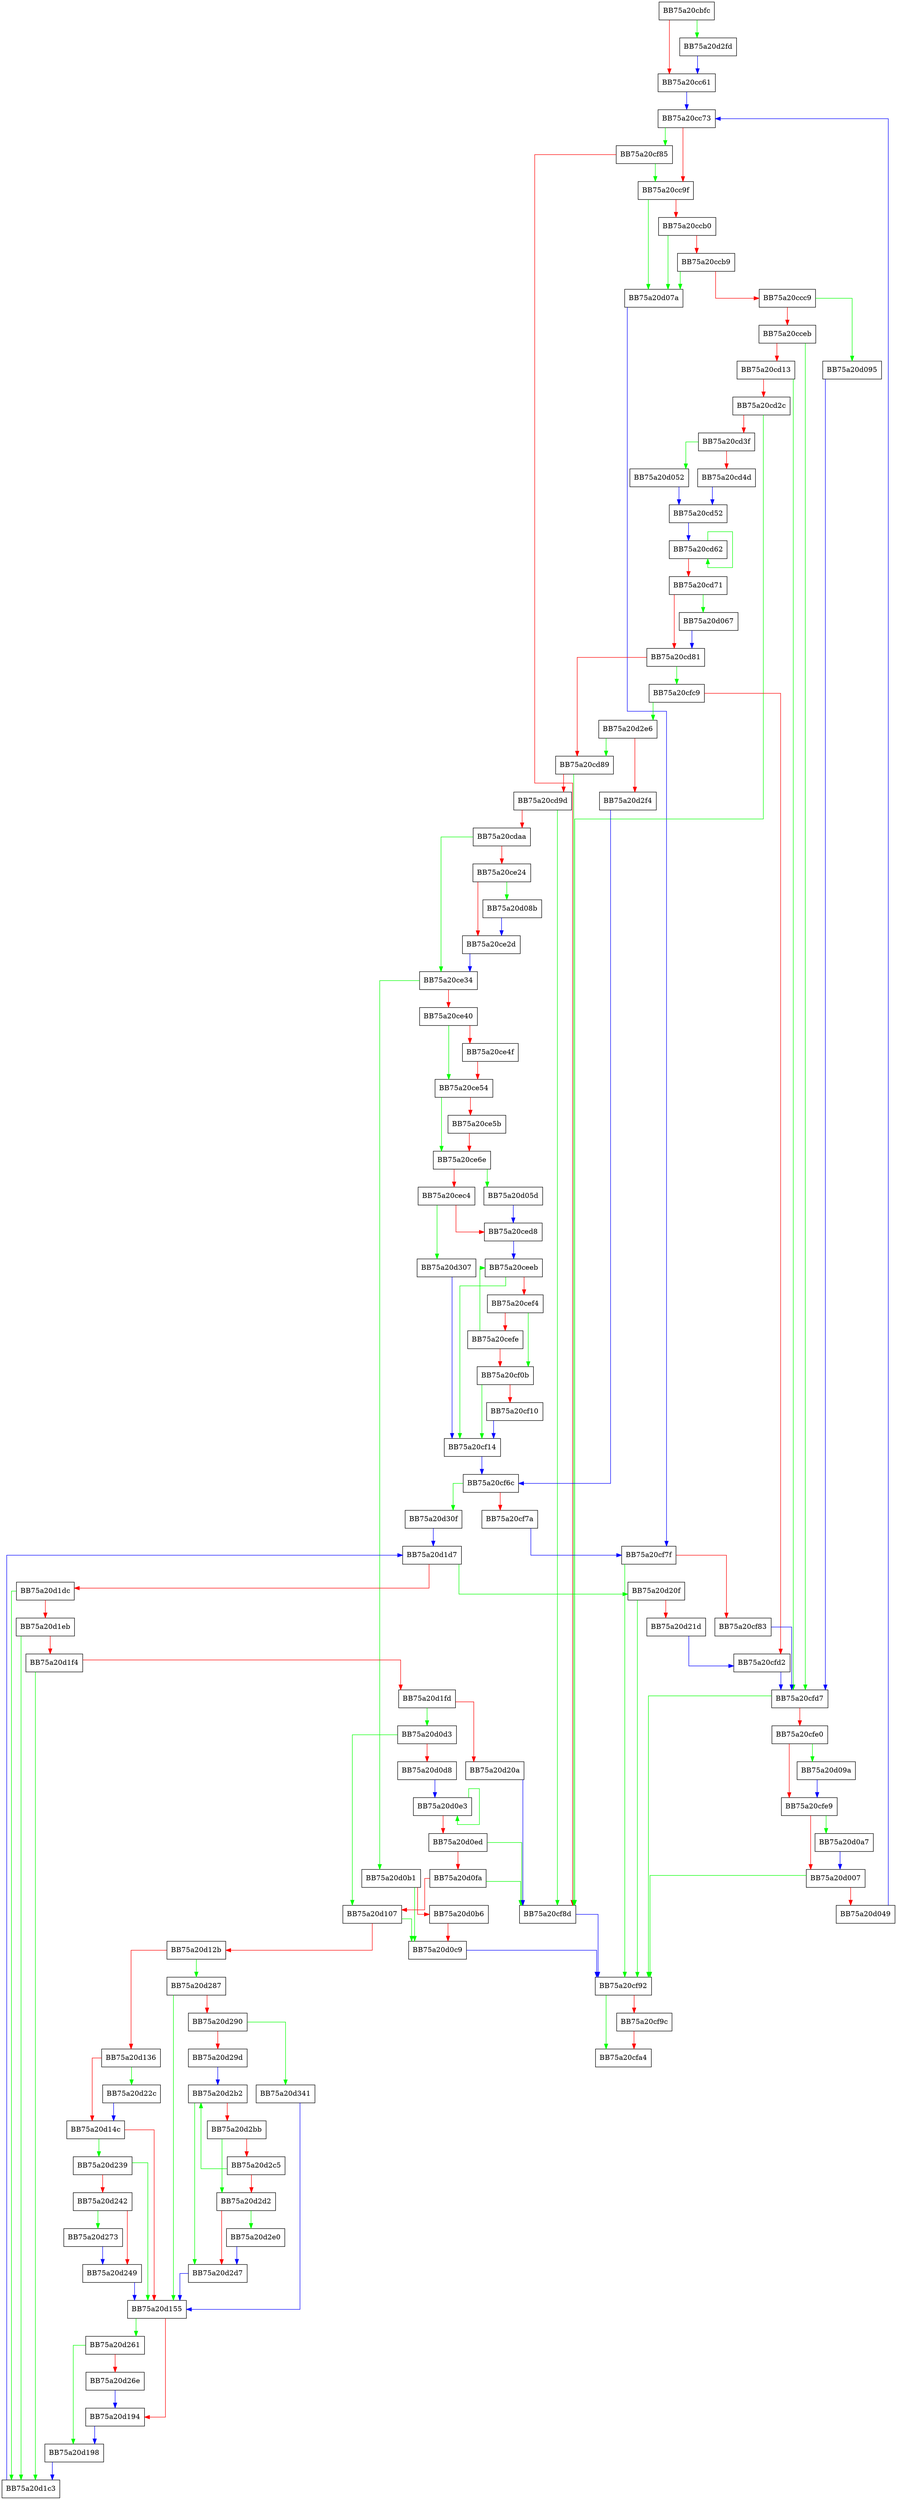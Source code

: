 digraph BuildStreamList {
  node [shape="box"];
  graph [splines=ortho];
  BB75a20cbfc -> BB75a20d2fd [color="green"];
  BB75a20cbfc -> BB75a20cc61 [color="red"];
  BB75a20cc61 -> BB75a20cc73 [color="blue"];
  BB75a20cc73 -> BB75a20cf85 [color="green"];
  BB75a20cc73 -> BB75a20cc9f [color="red"];
  BB75a20cc9f -> BB75a20d07a [color="green"];
  BB75a20cc9f -> BB75a20ccb0 [color="red"];
  BB75a20ccb0 -> BB75a20d07a [color="green"];
  BB75a20ccb0 -> BB75a20ccb9 [color="red"];
  BB75a20ccb9 -> BB75a20d07a [color="green"];
  BB75a20ccb9 -> BB75a20ccc9 [color="red"];
  BB75a20ccc9 -> BB75a20d095 [color="green"];
  BB75a20ccc9 -> BB75a20cceb [color="red"];
  BB75a20cceb -> BB75a20cfd7 [color="green"];
  BB75a20cceb -> BB75a20cd13 [color="red"];
  BB75a20cd13 -> BB75a20cfd7 [color="green"];
  BB75a20cd13 -> BB75a20cd2c [color="red"];
  BB75a20cd2c -> BB75a20cf8d [color="green"];
  BB75a20cd2c -> BB75a20cd3f [color="red"];
  BB75a20cd3f -> BB75a20d052 [color="green"];
  BB75a20cd3f -> BB75a20cd4d [color="red"];
  BB75a20cd4d -> BB75a20cd52 [color="blue"];
  BB75a20cd52 -> BB75a20cd62 [color="blue"];
  BB75a20cd62 -> BB75a20cd62 [color="green"];
  BB75a20cd62 -> BB75a20cd71 [color="red"];
  BB75a20cd71 -> BB75a20d067 [color="green"];
  BB75a20cd71 -> BB75a20cd81 [color="red"];
  BB75a20cd81 -> BB75a20cfc9 [color="green"];
  BB75a20cd81 -> BB75a20cd89 [color="red"];
  BB75a20cd89 -> BB75a20cf8d [color="green"];
  BB75a20cd89 -> BB75a20cd9d [color="red"];
  BB75a20cd9d -> BB75a20cf8d [color="green"];
  BB75a20cd9d -> BB75a20cdaa [color="red"];
  BB75a20cdaa -> BB75a20ce34 [color="green"];
  BB75a20cdaa -> BB75a20ce24 [color="red"];
  BB75a20ce24 -> BB75a20d08b [color="green"];
  BB75a20ce24 -> BB75a20ce2d [color="red"];
  BB75a20ce2d -> BB75a20ce34 [color="blue"];
  BB75a20ce34 -> BB75a20d0b1 [color="green"];
  BB75a20ce34 -> BB75a20ce40 [color="red"];
  BB75a20ce40 -> BB75a20ce54 [color="green"];
  BB75a20ce40 -> BB75a20ce4f [color="red"];
  BB75a20ce4f -> BB75a20ce54 [color="red"];
  BB75a20ce54 -> BB75a20ce6e [color="green"];
  BB75a20ce54 -> BB75a20ce5b [color="red"];
  BB75a20ce5b -> BB75a20ce6e [color="red"];
  BB75a20ce6e -> BB75a20d05d [color="green"];
  BB75a20ce6e -> BB75a20cec4 [color="red"];
  BB75a20cec4 -> BB75a20d307 [color="green"];
  BB75a20cec4 -> BB75a20ced8 [color="red"];
  BB75a20ced8 -> BB75a20ceeb [color="blue"];
  BB75a20ceeb -> BB75a20cf14 [color="green"];
  BB75a20ceeb -> BB75a20cef4 [color="red"];
  BB75a20cef4 -> BB75a20cf0b [color="green"];
  BB75a20cef4 -> BB75a20cefe [color="red"];
  BB75a20cefe -> BB75a20ceeb [color="green"];
  BB75a20cefe -> BB75a20cf0b [color="red"];
  BB75a20cf0b -> BB75a20cf14 [color="green"];
  BB75a20cf0b -> BB75a20cf10 [color="red"];
  BB75a20cf10 -> BB75a20cf14 [color="blue"];
  BB75a20cf14 -> BB75a20cf6c [color="blue"];
  BB75a20cf6c -> BB75a20d30f [color="green"];
  BB75a20cf6c -> BB75a20cf7a [color="red"];
  BB75a20cf7a -> BB75a20cf7f [color="blue"];
  BB75a20cf7f -> BB75a20cf92 [color="green"];
  BB75a20cf7f -> BB75a20cf83 [color="red"];
  BB75a20cf83 -> BB75a20cfd7 [color="blue"];
  BB75a20cf85 -> BB75a20cc9f [color="green"];
  BB75a20cf85 -> BB75a20cf8d [color="red"];
  BB75a20cf8d -> BB75a20cf92 [color="blue"];
  BB75a20cf92 -> BB75a20cfa4 [color="green"];
  BB75a20cf92 -> BB75a20cf9c [color="red"];
  BB75a20cf9c -> BB75a20cfa4 [color="red"];
  BB75a20cfc9 -> BB75a20d2e6 [color="green"];
  BB75a20cfc9 -> BB75a20cfd2 [color="red"];
  BB75a20cfd2 -> BB75a20cfd7 [color="blue"];
  BB75a20cfd7 -> BB75a20cf92 [color="green"];
  BB75a20cfd7 -> BB75a20cfe0 [color="red"];
  BB75a20cfe0 -> BB75a20d09a [color="green"];
  BB75a20cfe0 -> BB75a20cfe9 [color="red"];
  BB75a20cfe9 -> BB75a20d0a7 [color="green"];
  BB75a20cfe9 -> BB75a20d007 [color="red"];
  BB75a20d007 -> BB75a20cf92 [color="green"];
  BB75a20d007 -> BB75a20d049 [color="red"];
  BB75a20d049 -> BB75a20cc73 [color="blue"];
  BB75a20d052 -> BB75a20cd52 [color="blue"];
  BB75a20d05d -> BB75a20ced8 [color="blue"];
  BB75a20d067 -> BB75a20cd81 [color="blue"];
  BB75a20d07a -> BB75a20cf7f [color="blue"];
  BB75a20d08b -> BB75a20ce2d [color="blue"];
  BB75a20d095 -> BB75a20cfd7 [color="blue"];
  BB75a20d09a -> BB75a20cfe9 [color="blue"];
  BB75a20d0a7 -> BB75a20d007 [color="blue"];
  BB75a20d0b1 -> BB75a20d0c9 [color="green"];
  BB75a20d0b1 -> BB75a20d0b6 [color="red"];
  BB75a20d0b6 -> BB75a20d0c9 [color="red"];
  BB75a20d0c9 -> BB75a20cf92 [color="blue"];
  BB75a20d0d3 -> BB75a20d107 [color="green"];
  BB75a20d0d3 -> BB75a20d0d8 [color="red"];
  BB75a20d0d8 -> BB75a20d0e3 [color="blue"];
  BB75a20d0e3 -> BB75a20d0e3 [color="green"];
  BB75a20d0e3 -> BB75a20d0ed [color="red"];
  BB75a20d0ed -> BB75a20cf8d [color="green"];
  BB75a20d0ed -> BB75a20d0fa [color="red"];
  BB75a20d0fa -> BB75a20cf8d [color="green"];
  BB75a20d0fa -> BB75a20d107 [color="red"];
  BB75a20d107 -> BB75a20d0c9 [color="green"];
  BB75a20d107 -> BB75a20d12b [color="red"];
  BB75a20d12b -> BB75a20d287 [color="green"];
  BB75a20d12b -> BB75a20d136 [color="red"];
  BB75a20d136 -> BB75a20d22c [color="green"];
  BB75a20d136 -> BB75a20d14c [color="red"];
  BB75a20d14c -> BB75a20d239 [color="green"];
  BB75a20d14c -> BB75a20d155 [color="red"];
  BB75a20d155 -> BB75a20d261 [color="green"];
  BB75a20d155 -> BB75a20d194 [color="red"];
  BB75a20d194 -> BB75a20d198 [color="blue"];
  BB75a20d198 -> BB75a20d1c3 [color="blue"];
  BB75a20d1c3 -> BB75a20d1d7 [color="blue"];
  BB75a20d1d7 -> BB75a20d20f [color="green"];
  BB75a20d1d7 -> BB75a20d1dc [color="red"];
  BB75a20d1dc -> BB75a20d1c3 [color="green"];
  BB75a20d1dc -> BB75a20d1eb [color="red"];
  BB75a20d1eb -> BB75a20d1c3 [color="green"];
  BB75a20d1eb -> BB75a20d1f4 [color="red"];
  BB75a20d1f4 -> BB75a20d1c3 [color="green"];
  BB75a20d1f4 -> BB75a20d1fd [color="red"];
  BB75a20d1fd -> BB75a20d0d3 [color="green"];
  BB75a20d1fd -> BB75a20d20a [color="red"];
  BB75a20d20a -> BB75a20cf8d [color="blue"];
  BB75a20d20f -> BB75a20cf92 [color="green"];
  BB75a20d20f -> BB75a20d21d [color="red"];
  BB75a20d21d -> BB75a20cfd2 [color="blue"];
  BB75a20d22c -> BB75a20d14c [color="blue"];
  BB75a20d239 -> BB75a20d155 [color="green"];
  BB75a20d239 -> BB75a20d242 [color="red"];
  BB75a20d242 -> BB75a20d273 [color="green"];
  BB75a20d242 -> BB75a20d249 [color="red"];
  BB75a20d249 -> BB75a20d155 [color="blue"];
  BB75a20d261 -> BB75a20d198 [color="green"];
  BB75a20d261 -> BB75a20d26e [color="red"];
  BB75a20d26e -> BB75a20d194 [color="blue"];
  BB75a20d273 -> BB75a20d249 [color="blue"];
  BB75a20d287 -> BB75a20d155 [color="green"];
  BB75a20d287 -> BB75a20d290 [color="red"];
  BB75a20d290 -> BB75a20d341 [color="green"];
  BB75a20d290 -> BB75a20d29d [color="red"];
  BB75a20d29d -> BB75a20d2b2 [color="blue"];
  BB75a20d2b2 -> BB75a20d2d7 [color="green"];
  BB75a20d2b2 -> BB75a20d2bb [color="red"];
  BB75a20d2bb -> BB75a20d2d2 [color="green"];
  BB75a20d2bb -> BB75a20d2c5 [color="red"];
  BB75a20d2c5 -> BB75a20d2b2 [color="green"];
  BB75a20d2c5 -> BB75a20d2d2 [color="red"];
  BB75a20d2d2 -> BB75a20d2e0 [color="green"];
  BB75a20d2d2 -> BB75a20d2d7 [color="red"];
  BB75a20d2d7 -> BB75a20d155 [color="blue"];
  BB75a20d2e0 -> BB75a20d2d7 [color="blue"];
  BB75a20d2e6 -> BB75a20cd89 [color="green"];
  BB75a20d2e6 -> BB75a20d2f4 [color="red"];
  BB75a20d2f4 -> BB75a20cf6c [color="blue"];
  BB75a20d2fd -> BB75a20cc61 [color="blue"];
  BB75a20d307 -> BB75a20cf14 [color="blue"];
  BB75a20d30f -> BB75a20d1d7 [color="blue"];
  BB75a20d341 -> BB75a20d155 [color="blue"];
}